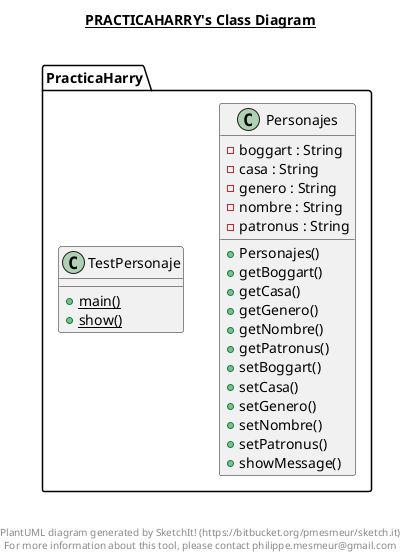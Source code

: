 @startuml

title __PRACTICAHARRY's Class Diagram__\n

  namespace PracticaHarry {
    class PracticaHarry.Personajes {
        - boggart : String
        - casa : String
        - genero : String
        - nombre : String
        - patronus : String
        + Personajes()
        + getBoggart()
        + getCasa()
        + getGenero()
        + getNombre()
        + getPatronus()
        + setBoggart()
        + setCasa()
        + setGenero()
        + setNombre()
        + setPatronus()
        + showMessage()
    }
  }
  

  namespace PracticaHarry {
    class PracticaHarry.TestPersonaje {
        {static} + main()
        {static} + show()
    }
  }
  



right footer


PlantUML diagram generated by SketchIt! (https://bitbucket.org/pmesmeur/sketch.it)
For more information about this tool, please contact philippe.mesmeur@gmail.com
endfooter

@enduml
